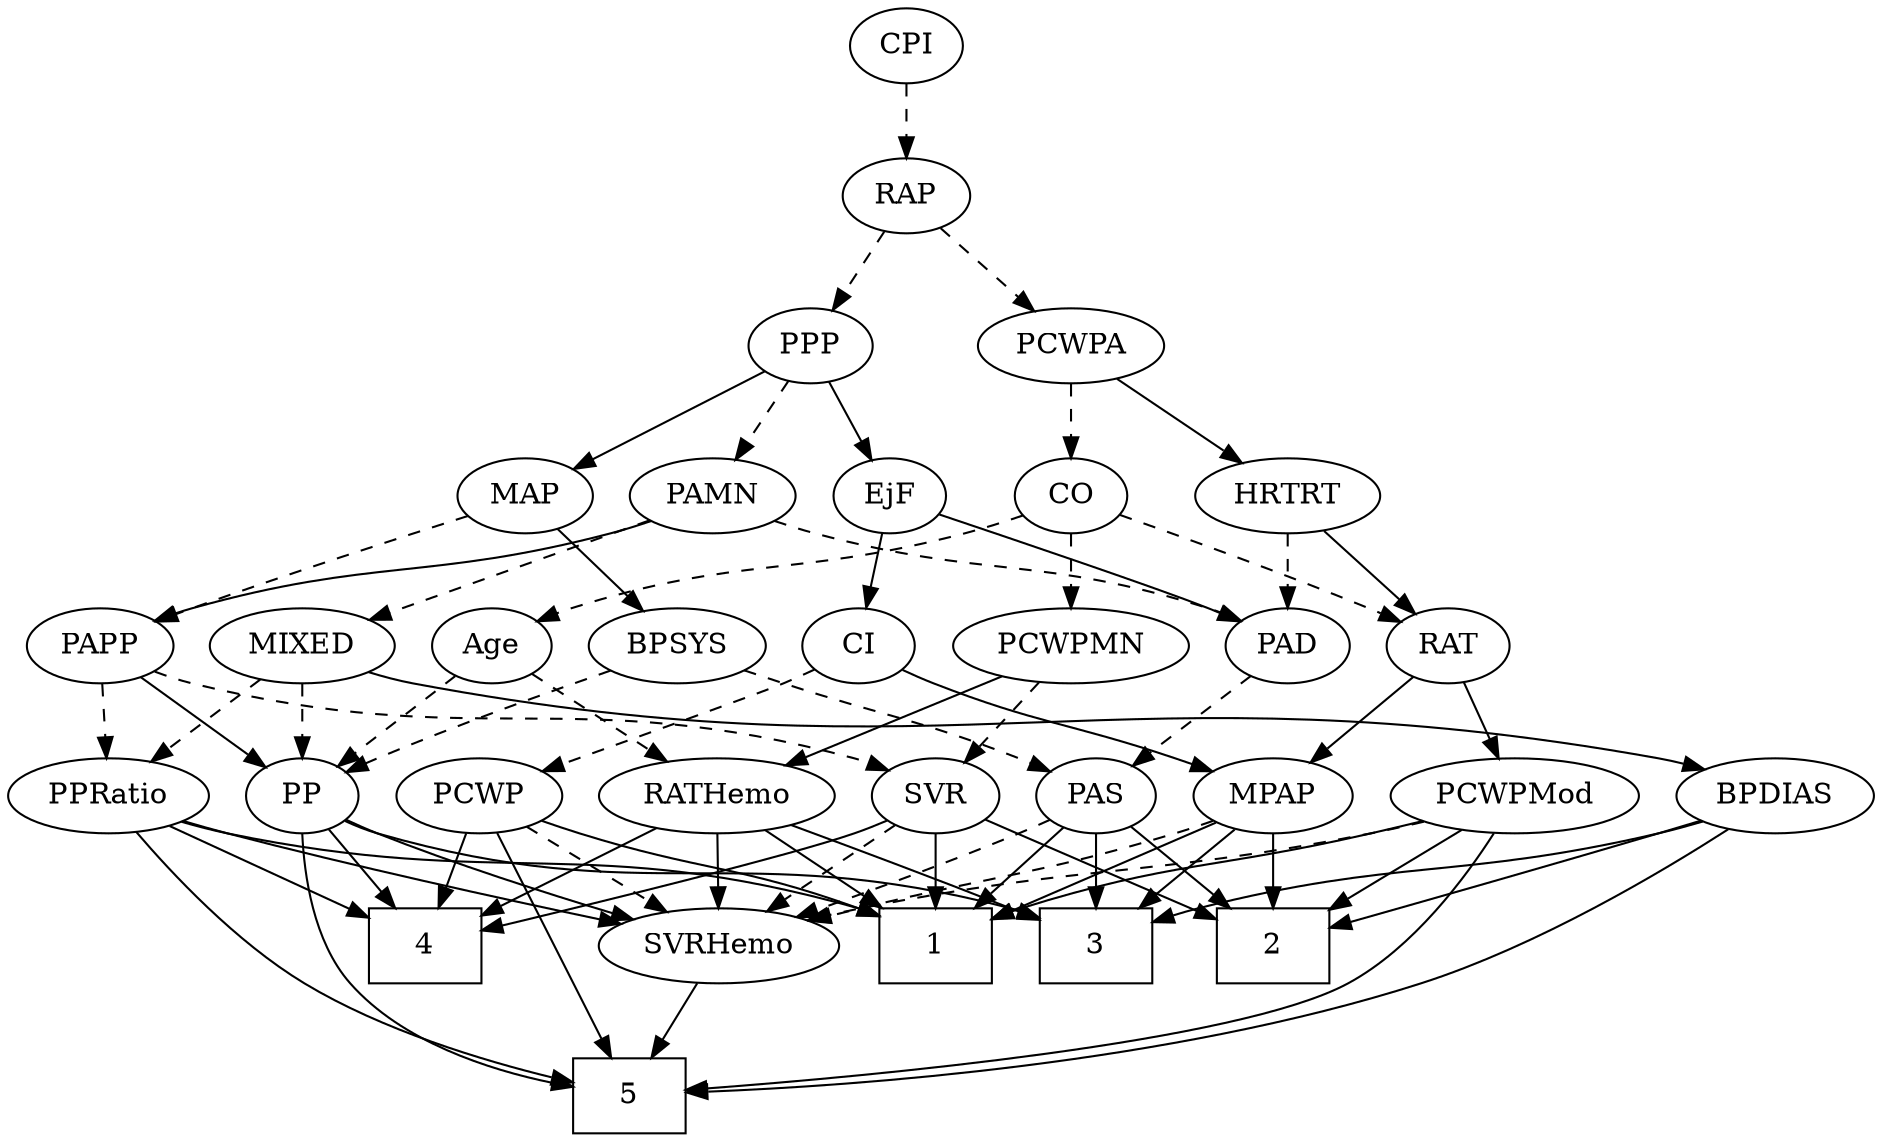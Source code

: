 strict digraph {
	graph [bb="0,0,826.54,540"];
	node [label="\N"];
	1	[height=0.5,
		pos="408.25,90",
		shape=box,
		width=0.75];
	2	[height=0.5,
		pos="259.25,90",
		shape=box,
		width=0.75];
	3	[height=0.5,
		pos="336.25,90",
		shape=box,
		width=0.75];
	4	[height=0.5,
		pos="598.25,90",
		shape=box,
		width=0.75];
	5	[height=0.5,
		pos="578.25,18",
		shape=box,
		width=0.75];
	Age	[height=0.5,
		pos="619.25,234",
		width=0.75];
	RATHemo	[height=0.5,
		pos="433.25,162",
		width=1.3721];
	Age -> RATHemo	[pos="e,469.09,174.52 598.09,222.57 593.25,220.31 588.1,218 583.25,216 548.71,201.79 508.81,187.8 478.85,177.77",
		style=dashed];
	PP	[height=0.5,
		pos="689.25,162",
		width=0.75];
	Age -> PP	[pos="e,674.76,177.49 633.75,218.5 643.51,208.73 656.56,195.69 667.55,184.7",
		style=dashed];
	EjF	[height=0.5,
		pos="346.25,306",
		width=0.75];
	PAD	[height=0.5,
		pos="333.25,234",
		width=0.79437];
	EjF -> PAD	[pos="e,336.45,252.28 343.1,288.05 341.67,280.35 339.94,271.03 338.33,262.36",
		style=solid];
	CI	[height=0.5,
		pos="259.25,234",
		width=0.75];
	EjF -> CI	[pos="e,275.97,248.46 329.47,291.5 316.59,281.14 298.61,266.67 284.07,254.97",
		style=solid];
	RAP	[height=0.5,
		pos="473.25,450",
		width=0.77632];
	PCWPA	[height=0.5,
		pos="430.25,378",
		width=1.1555];
	RAP -> PCWPA	[pos="e,440.56,395.8 463.49,433.12 458.31,424.68 451.81,414.1 445.94,404.55",
		style=dashed];
	PPP	[height=0.5,
		pos="526.25,378",
		width=0.75];
	RAP -> PPP	[pos="e,514.52,394.49 485.01,433.46 491.87,424.4 500.67,412.79 508.37,402.61",
		style=dashed];
	MIXED	[height=0.5,
		pos="786.25,234",
		width=1.1193];
	BPDIAS	[height=0.5,
		pos="42.246,162",
		width=1.1735];
	MIXED -> BPDIAS	[pos="e,72.639,174.59 757.07,221.4 750.64,219.26 743.78,217.29 737.25,216 456,160.48 374.82,233.8 93.246,180 89.642,179.31 85.943,178.43 \
82.262,177.44",
		style=solid];
	MIXED -> PP	[pos="e,706.86,175.71 765.68,218.15 750.94,207.52 730.99,193.13 715.17,181.71",
		style=dashed];
	PPRatio	[height=0.5,
		pos="774.25,162",
		width=1.1013];
	MIXED -> PPRatio	[pos="e,777.18,180.1 783.28,215.7 781.96,207.98 780.37,198.71 778.89,190.11",
		style=dashed];
	MPAP	[height=0.5,
		pos="259.25,162",
		width=0.97491];
	MPAP -> 1	[pos="e,381.12,103.82 284.39,149.23 305.5,139.34 336.69,124.72 372.05,108.09",
		style=solid];
	MPAP -> 2	[pos="e,259.25,108.1 259.25,143.7 259.25,135.98 259.25,126.71 259.25,118.11",
		style=solid];
	MPAP -> 3	[pos="e,317.41,108.13 275.95,145.81 285.87,136.79 298.67,125.16 309.92,114.93",
		style=solid];
	SVRHemo	[height=0.5,
		pos="503.25,90",
		width=1.3902];
	MPAP -> SVRHemo	[pos="e,465.84,101.96 286.06,150.06 291.69,147.93 297.63,145.79 303.25,144 364.85,124.31 381.83,124.96 444.25,108 448.07,106.96 452.03,\
105.86 456,104.75",
		style=dashed];
	BPSYS	[height=0.5,
		pos="536.25,234",
		width=1.0471];
	PAS	[height=0.5,
		pos="339.25,162",
		width=0.75];
	BPSYS -> PAS	[pos="e,360.36,173.55 507.23,222.29 501.3,220.16 495.08,217.98 489.25,216 438.92,198.96 424.72,199.39 375.25,180 373.41,179.28 371.54,\
178.51 369.66,177.71",
		style=dashed];
	BPSYS -> PP	[pos="e,667.95,173.12 562.79,221.12 586.54,210.46 622.28,194.32 653.25,180 655.03,179.17 656.87,178.32 658.72,177.46",
		style=dashed];
	PAD -> PAS	[pos="e,337.78,180.1 334.73,215.7 335.39,207.98 336.19,198.71 336.92,190.11",
		style=dashed];
	CO	[height=0.5,
		pos="430.25,306",
		width=0.75];
	CO -> Age	[pos="e,598.09,245.45 454.39,297.52 484.8,287.91 538.48,270.26 583.25,252 585.07,251.26 586.93,250.47 588.81,249.65",
		style=dashed];
	RAT	[height=0.5,
		pos="187.25,234",
		width=0.75827];
	CO -> RAT	[pos="e,208.25,245.86 407.47,296.32 399.55,293.46 390.57,290.41 382.25,288 312.64,267.87 291.75,275.61 223.25,252 221.38,251.36 219.49,\
250.65 217.59,249.89",
		style=dashed];
	PCWPMN	[height=0.5,
		pos="430.25,234",
		width=1.3902];
	CO -> PCWPMN	[pos="e,430.25,252.1 430.25,287.7 430.25,279.98 430.25,270.71 430.25,262.11",
		style=dashed];
	PAS -> 1	[pos="e,391.29,108.2 353.54,146.5 362.37,137.54 373.93,125.81 384.15,115.45",
		style=solid];
	PAS -> 2	[pos="e,278.7,108.02 323.44,147.17 312.91,137.95 298.79,125.6 286.47,114.82",
		style=solid];
	PAS -> 3	[pos="e,336.98,108.1 338.5,143.7 338.17,135.98 337.78,126.71 337.41,118.11",
		style=solid];
	PAS -> SVRHemo	[pos="e,470.97,103.86 360.49,150.76 365.32,148.49 370.44,146.13 375.25,144 403.79,131.36 436.28,117.92 461.39,107.73",
		style=dashed];
	PAMN	[height=0.5,
		pos="658.25,306",
		width=1.011];
	PAMN -> MIXED	[pos="e,761.61,248.47 681.72,292.16 701.64,281.27 730.46,265.51 752.79,253.3",
		style=dashed];
	PAMN -> PAD	[pos="e,355,245.83 625.57,297.99 610.57,294.83 592.52,291.12 576.25,288 485.39,270.61 459.69,279.09 371.25,252 368.97,251.3 366.66,250.51 \
364.34,249.64",
		style=dashed];
	PAPP	[height=0.5,
		pos="696.25,234",
		width=0.88464];
	PAMN -> PAPP	[pos="e,687.31,251.47 667.25,288.41 671.79,280.04 677.4,269.71 682.47,260.37",
		style=solid];
	RATHemo -> 1	[pos="e,414.42,108.28 427.19,144.05 424.38,136.18 420.97,126.62 417.82,117.79",
		style=solid];
	RATHemo -> 3	[pos="e,360.1,108.21 411.72,145.46 398.93,136.24 382.48,124.37 368.21,114.06",
		style=solid];
	RATHemo -> 4	[pos="e,571.19,103.96 465.51,148.28 489.78,138.59 524.02,124.67 561.99,108.02",
		style=solid];
	RATHemo -> SVRHemo	[pos="e,487.1,107.15 449.48,144.76 458.49,135.75 469.86,124.39 479.82,114.43",
		style=solid];
	CPI	[height=0.5,
		pos="473.25,522",
		width=0.75];
	CPI -> RAP	[pos="e,473.25,468.1 473.25,503.7 473.25,495.98 473.25,486.71 473.25,478.11",
		style=dashed];
	RAT -> MPAP	[pos="e,243.6,178.21 202.16,218.5 212,208.93 225.09,196.21 236.25,185.36",
		style=solid];
	PCWPMod	[height=0.5,
		pos="154.25,162",
		width=1.4443];
	RAT -> PCWPMod	[pos="e,162.24,179.96 179.43,216.41 175.58,208.25 170.85,198.22 166.53,189.07",
		style=solid];
	SVR	[height=0.5,
		pos="528.25,162",
		width=0.77632];
	SVR -> 1	[pos="e,435.6,106.96 508.16,149.28 490.76,139.14 465.17,124.21 444.24,112",
		style=solid];
	SVR -> 2	[pos="e,286.31,103.14 507.08,150.2 501.99,147.91 496.5,145.67 491.25,144 408.94,117.77 383.03,132.67 300.25,108 298.82,107.57 297.37,107.11 \
295.91,106.63",
		style=solid];
	SVR -> 4	[pos="e,581.04,108.2 542.75,146.5 551.71,137.54 563.43,125.81 573.8,115.45",
		style=solid];
	SVR -> SVRHemo	[pos="e,509.42,108.28 522.19,144.05 519.38,136.18 515.97,126.62 512.82,117.79",
		style=dashed];
	PCWPMod -> 1	[pos="e,380.98,104.62 192.9,149.94 200.3,147.9 208,145.84 215.25,144 281.65,127.14 302.79,131.03 371.44,107.9",
		style=solid];
	PCWPMod -> 2	[pos="e,233.56,108.13 177.03,145.81 191.08,136.45 209.35,124.26 225.11,113.76",
		style=solid];
	PCWPMod -> 5	[pos="e,551.12,20.453 162.28,144.03 173.06,123.33 194.23,88.993 223.25,72 276.7,40.696 461.26,26.048 541.03,21.066",
		style=solid];
	PCWPMod -> SVRHemo	[pos="e,466.6,102.32 192.47,149.62 199.98,147.59 207.83,145.61 215.25,144 315.93,122.13 343.66,130.31 444.25,108 448.34,107.09 452.58,\
106.06 456.81,104.97",
		style=dashed];
	PCWPA -> CO	[pos="e,430.25,324.1 430.25,359.7 430.25,351.98 430.25,342.71 430.25,334.11",
		style=dashed];
	HRTRT	[height=0.5,
		pos="261.25,306",
		width=1.1013];
	PCWPA -> HRTRT	[pos="e,289.64,318.76 401.19,364.97 373.01,353.29 330.08,335.51 299.21,322.72",
		style=solid];
	PCWPMN -> RATHemo	[pos="e,432.51,180.1 430.99,215.7 431.32,207.98 431.72,198.71 432.08,190.11",
		style=solid];
	PCWPMN -> SVR	[pos="e,510.17,175.91 452,217.46 466.75,206.93 486.32,192.94 501.95,181.78",
		style=dashed];
	SVRHemo -> 5	[pos="e,559.9,36.124 520.64,72.765 530.11,63.925 542.01,52.817 552.54,42.997",
		style=solid];
	BPDIAS -> 2	[pos="e,232.18,99.524 74.328,150.24 80.597,148.15 87.124,146 93.246,144 137.56,129.54 188.65,113.29 222.32,102.64",
		style=solid];
	BPDIAS -> 3	[pos="e,309.2,103.18 73.592,149.76 80.041,147.67 86.824,145.63 93.246,144 181.62,121.52 207.73,133.61 295.25,108 296.68,107.58 298.13,\
107.13 299.59,106.65",
		style=solid];
	BPDIAS -> 5	[pos="e,550.88,18.672 60.765,145.45 86.31,124.92 134.62,89.365 182.25,72 307.76,26.231 468.58,19.332 540.52,18.721",
		style=solid];
	MAP	[height=0.5,
		pos="536.25,306",
		width=0.84854];
	MAP -> BPSYS	[pos="e,536.25,252.1 536.25,287.7 536.25,279.98 536.25,270.71 536.25,262.11",
		style=solid];
	MAP -> PAPP	[pos="e,671.87,245.67 560.2,294.52 587.34,282.65 631.77,263.21 662.43,249.79",
		style=dashed];
	PP -> 3	[pos="e,363.42,104.91 668.74,149.97 663.78,147.68 658.42,145.51 653.25,144 535.46,109.58 495.15,141.6 373.12,107.7",
		style=solid];
	PP -> 4	[pos="e,620.45,108.08 672.13,147.83 659.91,138.43 643.13,125.53 628.66,114.39",
		style=solid];
	PP -> 5	[pos="e,605.54,34.648 684.52,144.21 678.58,125.22 666.95,94.069 649.25,72 639.47,59.813 626.28,48.954 613.92,40.287",
		style=solid];
	PP -> SVRHemo	[pos="e,539.4,102.63 668.09,150.57 663.25,148.31 658.1,146 653.25,144 618.83,129.83 579.08,115.9 549.15,105.87",
		style=solid];
	PPP -> EjF	[pos="e,369.14,315.9 503.45,368.13 471.89,355.86 414.71,333.62 378.7,319.62",
		style=solid];
	PPP -> PAMN	[pos="e,634.19,319.76 546.87,366.06 567.83,354.95 600.63,337.56 625.21,324.52",
		style=dashed];
	PPP -> MAP	[pos="e,533.78,324.28 528.67,360.05 529.77,352.35 531.1,343.03 532.34,334.36",
		style=solid];
	PPRatio -> 1	[pos="e,435.42,104.91 745,149.75 738.56,147.59 731.73,145.52 725.25,144 605.78,115.94 567.06,141.93 445.12,107.71",
		style=solid];
	PPRatio -> 4	[pos="e,625.33,101.77 745.18,149.44 715.01,137.44 667.73,118.64 634.99,105.61",
		style=solid];
	PPRatio -> 5	[pos="e,605.37,32.168 758.69,145.38 739.58,126.66 705.68,94.943 673.25,72 654.73,58.905 632.69,46.435 614.5,36.884",
		style=solid];
	PPRatio -> SVRHemo	[pos="e,540.6,102.15 744.36,150.01 738.09,147.88 731.48,145.76 725.25,144 653.86,123.81 634.15,126.28 562.25,108 558.4,107.02 554.43,105.97 \
550.45,104.89",
		style=solid];
	PCWP	[height=0.5,
		pos="609.25,162",
		width=0.97491];
	PCWP -> 1	[pos="e,435.58,104.43 582.38,150.23 576.75,148.08 570.83,145.9 565.25,144 515.05,126.87 498.46,127.86 445.2,108.08",
		style=solid];
	PCWP -> 4	[pos="e,600.93,108.1 606.53,143.7 605.31,135.98 603.86,126.71 602.51,118.11",
		style=solid];
	PCWP -> 5	[pos="e,604.37,36.184 620.25,144.81 631.14,126.63 644.78,96.471 634.25,72 629.46,60.874 621.06,50.991 612.2,42.863",
		style=solid];
	PCWP -> SVRHemo	[pos="e,526.09,106.08 588.56,147.34 573.27,137.24 552.18,123.31 534.79,111.83",
		style=dashed];
	CI -> MPAP	[pos="e,259.25,180.1 259.25,215.7 259.25,207.98 259.25,198.71 259.25,190.11",
		style=solid];
	CI -> PCWP	[pos="e,583.05,174.28 279.76,221.99 284.71,219.7 290.08,217.53 295.25,216 411.36,181.75 447.97,210.02 565.25,180 567.91,179.32 570.62,\
178.52 573.34,177.66",
		style=dashed];
	PAPP -> SVR	[pos="e,550.08,173.25 671.11,222.52 665.88,220.35 660.38,218.09 655.25,216 615.35,199.75 604.83,197 565.25,180 563.39,179.21 561.5,178.38 \
559.59,177.53",
		style=dashed];
	PAPP -> PP	[pos="e,690.96,180.1 694.52,215.7 693.74,207.98 692.82,198.71 691.96,190.11",
		style=solid];
	PAPP -> PPRatio	[pos="e,757.19,178.31 712.79,218.15 723.5,208.54 737.64,195.85 749.66,185.07",
		style=dashed];
	HRTRT -> PAD	[pos="e,318.3,249.54 277.23,289.46 287.19,279.78 300.15,267.17 311.1,256.53",
		style=dashed];
	HRTRT -> RAT	[pos="e,202.61,249.54 244.82,289.46 234.58,279.78 221.26,267.17 210.01,256.53",
		style=solid];
}
